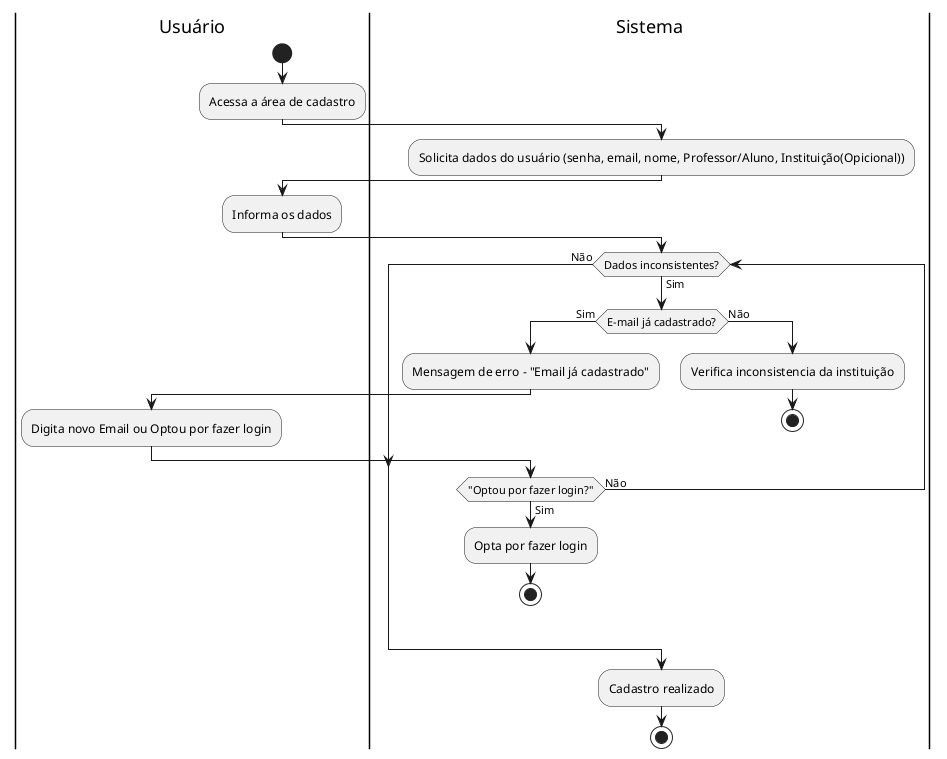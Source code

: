 @startuml

|Usuário|
start
:Acessa a área de cadastro;

|Sistema|
:Solicita dados do usuário (senha, email, nome, Professor/Aluno, Instituição(Opicional));

|Usuário|
:Informa os dados;

|Sistema|
while (Dados inconsistentes?) is (Sim)
    if (E-mail já cadastrado?) then (Sim)
        :Mensagem de erro - "Email já cadastrado";

        |Usuário|
        :Digita novo Email ou Optou por fazer login;

        |Sistema|
        if ("Optou por fazer login?") then (Sim)
            :Opta por fazer login;
            stop
        else (Não)
        endif
    else (Não)
        :Verifica inconsistencia da instituição;
        stop
    endif

endwhile (Não)

|Sistema|
:Cadastro realizado;
stop

@enduml